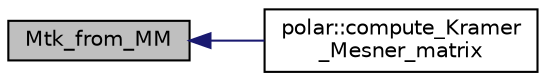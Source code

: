 digraph "Mtk_from_MM"
{
  edge [fontname="Helvetica",fontsize="10",labelfontname="Helvetica",labelfontsize="10"];
  node [fontname="Helvetica",fontsize="10",shape=record];
  rankdir="LR";
  Node7026 [label="Mtk_from_MM",height=0.2,width=0.4,color="black", fillcolor="grey75", style="filled", fontcolor="black"];
  Node7026 -> Node7027 [dir="back",color="midnightblue",fontsize="10",style="solid",fontname="Helvetica"];
  Node7027 [label="polar::compute_Kramer\l_Mesner_matrix",height=0.2,width=0.4,color="black", fillcolor="white", style="filled",URL="$da/d1c/classpolar.html#ad558a87988ec31179ccfde947e490381"];
}
